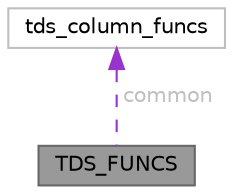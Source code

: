 digraph "TDS_FUNCS"
{
 // LATEX_PDF_SIZE
  bgcolor="transparent";
  edge [fontname=Helvetica,fontsize=10,labelfontname=Helvetica,labelfontsize=10];
  node [fontname=Helvetica,fontsize=10,shape=box,height=0.2,width=0.4];
  Node1 [id="Node000001",label="TDS_FUNCS",height=0.2,width=0.4,color="gray40", fillcolor="grey60", style="filled", fontcolor="black",tooltip=" "];
  Node2 -> Node1 [id="edge1_Node000001_Node000002",dir="back",color="darkorchid3",style="dashed",tooltip=" ",label=" common",fontcolor="grey" ];
  Node2 [id="Node000002",label="tds_column_funcs",height=0.2,width=0.4,color="grey75", fillcolor="white", style="filled",URL="$a01246.html",tooltip=" "];
}
